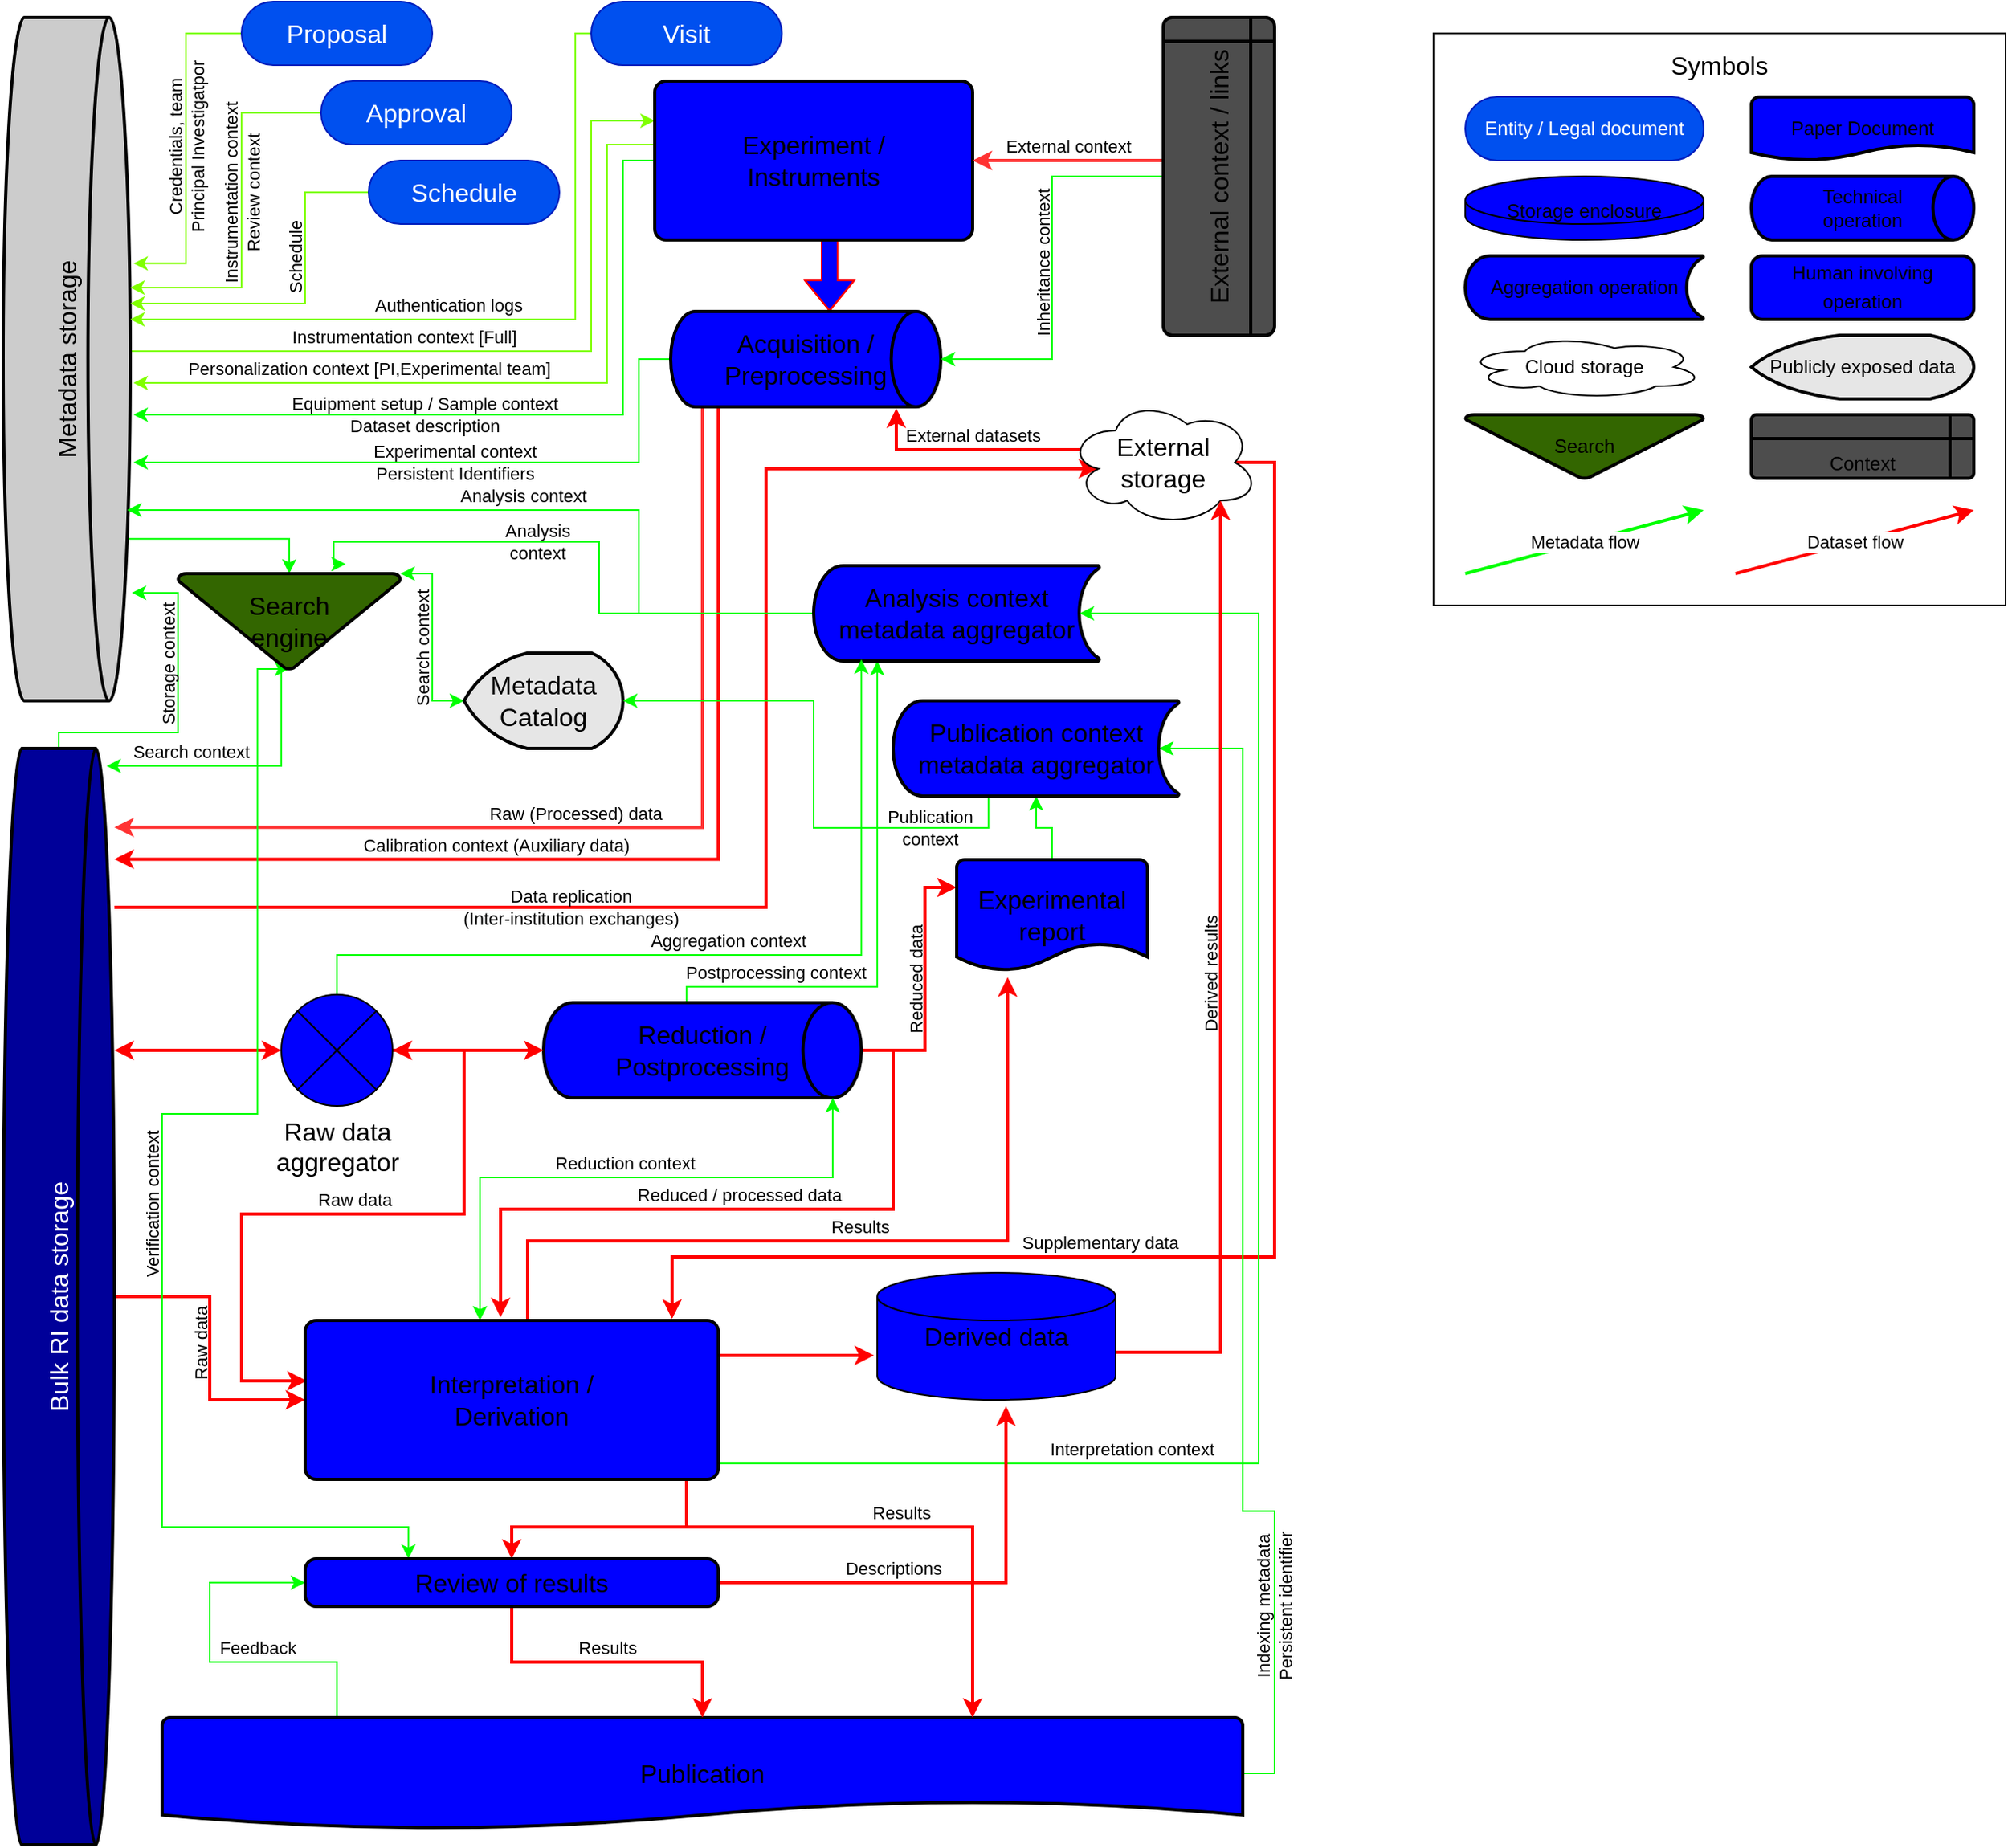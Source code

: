 <mxfile version="13.6.5" type="github"><diagram id="SceqnpcfogrizpZJqnZt" name="Page-1"><mxGraphModel dx="2062" dy="1099" grid="1" gridSize="10" guides="1" tooltips="1" connect="1" arrows="1" fold="1" page="1" pageScale="1" pageWidth="827" pageHeight="1169" math="0" shadow="0"><root><mxCell id="0"/><mxCell id="1" parent="0"/><mxCell id="mQ9qvh87SFsCW0kWjroc-6" value="&lt;div&gt;Credentials, team&lt;br&gt;&lt;/div&gt;&lt;div&gt;Principal Investigatpor&lt;br&gt;&lt;/div&gt;" style="edgeStyle=orthogonalEdgeStyle;rounded=0;orthogonalLoop=1;jettySize=auto;entryX=0.36;entryY=-0.025;entryDx=0;entryDy=0;entryPerimeter=0;strokeColor=#80FF00;html=1;horizontal=0;verticalAlign=middle;labelBackgroundColor=none;" parent="1" source="mQ9qvh87SFsCW0kWjroc-1" target="mQ9qvh87SFsCW0kWjroc-2" edge="1"><mxGeometry relative="1" as="geometry"><Array as="points"><mxPoint x="125" y="20"/><mxPoint x="125" y="165"/></Array></mxGeometry></mxCell><mxCell id="mQ9qvh87SFsCW0kWjroc-1" value="&lt;font style=&quot;font-size: 16px&quot;&gt;Proposal&lt;/font&gt;" style="rounded=1;whiteSpace=wrap;html=1;fillColor=#0050ef;strokeColor=#001DBC;fontColor=#ffffff;arcSize=50;" parent="1" vertex="1"><mxGeometry x="160" width="120" height="40" as="geometry"/></mxCell><mxCell id="mQ9qvh87SFsCW0kWjroc-19" value="Instrumentation context [Full]" style="edgeStyle=orthogonalEdgeStyle;rounded=0;orthogonalLoop=1;jettySize=auto;html=1;entryX=0;entryY=0.25;entryDx=0;entryDy=0;labelBackgroundColor=none;strokeColor=#80FF00;verticalAlign=bottom;" parent="1" source="mQ9qvh87SFsCW0kWjroc-2" target="mQ9qvh87SFsCW0kWjroc-16" edge="1"><mxGeometry x="-0.276" relative="1" as="geometry"><Array as="points"><mxPoint x="380" y="220"/><mxPoint x="380" y="75"/></Array><mxPoint as="offset"/></mxGeometry></mxCell><mxCell id="mQ9qvh87SFsCW0kWjroc-2" value="&lt;font style=&quot;font-size: 16px&quot; color=&quot;#000000&quot;&gt;&lt;font style=&quot;font-size: 16px&quot;&gt;Metadata storage&lt;/font&gt;&lt;br&gt;&lt;/font&gt;" style="strokeWidth=2;html=1;shape=mxgraph.flowchart.database;whiteSpace=wrap;labelBackgroundColor=none;labelBorderColor=none;direction=south;horizontal=0;fillColor=#CCCCCC;" parent="1" vertex="1"><mxGeometry x="10" y="10" width="80" height="430" as="geometry"/></mxCell><mxCell id="mQ9qvh87SFsCW0kWjroc-9" value="&lt;div&gt;Instrumentation context&lt;/div&gt;&lt;div&gt;Review context&lt;br&gt;&lt;/div&gt;" style="edgeStyle=orthogonalEdgeStyle;rounded=0;orthogonalLoop=1;jettySize=auto;html=1;labelBackgroundColor=none;strokeColor=#80FF00;horizontal=0;verticalAlign=middle;" parent="1" source="mQ9qvh87SFsCW0kWjroc-7" edge="1"><mxGeometry x="-0.127" relative="1" as="geometry"><mxPoint x="90" y="180" as="targetPoint"/><Array as="points"><mxPoint x="160" y="70"/><mxPoint x="160" y="180"/><mxPoint x="90" y="180"/></Array><mxPoint as="offset"/></mxGeometry></mxCell><mxCell id="mQ9qvh87SFsCW0kWjroc-7" value="&lt;font style=&quot;font-size: 16px&quot;&gt;Approval&lt;/font&gt;" style="rounded=1;whiteSpace=wrap;html=1;fillColor=#0050ef;strokeColor=#001DBC;fontColor=#ffffff;arcSize=50;" parent="1" vertex="1"><mxGeometry x="210" y="50" width="120" height="40" as="geometry"/></mxCell><mxCell id="mQ9qvh87SFsCW0kWjroc-12" value="&lt;div&gt;Schedule&lt;/div&gt;" style="edgeStyle=orthogonalEdgeStyle;rounded=0;orthogonalLoop=1;jettySize=auto;html=1;labelBackgroundColor=none;strokeColor=#80FF00;horizontal=0;verticalAlign=bottom;" parent="1" source="mQ9qvh87SFsCW0kWjroc-11" target="mQ9qvh87SFsCW0kWjroc-2" edge="1"><mxGeometry x="-0.237" relative="1" as="geometry"><Array as="points"><mxPoint x="200" y="120"/><mxPoint x="200" y="190"/></Array><mxPoint as="offset"/></mxGeometry></mxCell><mxCell id="mQ9qvh87SFsCW0kWjroc-11" value="&lt;font style=&quot;font-size: 16px&quot;&gt;Schedule&lt;/font&gt;" style="rounded=1;whiteSpace=wrap;html=1;fillColor=#0050ef;strokeColor=#001DBC;fontColor=#ffffff;arcSize=50;" parent="1" vertex="1"><mxGeometry x="240" y="100" width="120" height="40" as="geometry"/></mxCell><mxCell id="KLewqKyxSu6W4DG5ADq4-11" value="&lt;div&gt;Data replication&lt;/div&gt;&lt;div&gt;(Inter-institution exchanges)&lt;br&gt;&lt;/div&gt;" style="edgeStyle=orthogonalEdgeStyle;rounded=0;orthogonalLoop=1;jettySize=auto;html=1;startArrow=none;startFill=0;endArrow=classic;endFill=1;strokeColor=#FF0000;strokeWidth=2;labelBackgroundColor=none;" parent="1" source="mQ9qvh87SFsCW0kWjroc-13" edge="1"><mxGeometry x="-0.359" relative="1" as="geometry"><mxPoint x="699" y="294" as="targetPoint"/><Array as="points"><mxPoint x="490" y="570"/><mxPoint x="490" y="294"/></Array><mxPoint as="offset"/></mxGeometry></mxCell><mxCell id="KLewqKyxSu6W4DG5ADq4-12" value="Storage context" style="edgeStyle=orthogonalEdgeStyle;rounded=0;orthogonalLoop=1;jettySize=auto;html=1;entryX=0.842;entryY=-0.012;entryDx=0;entryDy=0;entryPerimeter=0;labelBackgroundColor=none;startArrow=none;startFill=0;endArrow=classic;endFill=1;strokeWidth=1;strokeColor=#00FF00;horizontal=0;verticalAlign=bottom;" parent="1" source="mQ9qvh87SFsCW0kWjroc-13" target="mQ9qvh87SFsCW0kWjroc-2" edge="1"><mxGeometry x="0.238" relative="1" as="geometry"><Array as="points"><mxPoint x="45" y="460"/><mxPoint x="120" y="460"/><mxPoint x="120" y="372"/></Array><mxPoint as="offset"/></mxGeometry></mxCell><mxCell id="KLewqKyxSu6W4DG5ADq4-22" style="edgeStyle=orthogonalEdgeStyle;rounded=0;orthogonalLoop=1;jettySize=auto;html=1;labelBackgroundColor=none;startArrow=classic;startFill=1;endArrow=classic;endFill=1;strokeWidth=2;strokeColor=#FF0000;" parent="1" source="mQ9qvh87SFsCW0kWjroc-13" target="KLewqKyxSu6W4DG5ADq4-21" edge="1"><mxGeometry relative="1" as="geometry"><Array as="points"><mxPoint x="100" y="660"/><mxPoint x="100" y="660"/></Array></mxGeometry></mxCell><mxCell id="KLewqKyxSu6W4DG5ADq4-33" value="Raw data" style="edgeStyle=orthogonalEdgeStyle;rounded=0;orthogonalLoop=1;jettySize=auto;html=1;entryX=0;entryY=0.5;entryDx=0;entryDy=0;labelBackgroundColor=none;startArrow=none;startFill=0;endArrow=classic;endFill=1;strokeWidth=2;strokeColor=#FF0000;horizontal=0;verticalAlign=bottom;" parent="1" source="mQ9qvh87SFsCW0kWjroc-13" target="KLewqKyxSu6W4DG5ADq4-32" edge="1"><mxGeometry relative="1" as="geometry"/></mxCell><mxCell id="mQ9qvh87SFsCW0kWjroc-13" value="&lt;font style=&quot;font-size: 16px&quot; color=&quot;#FFFFFF&quot;&gt;Bulk RI data storage&lt;/font&gt;" style="strokeWidth=2;html=1;shape=mxgraph.flowchart.database;whiteSpace=wrap;labelBackgroundColor=none;fillColor=#000099;horizontal=0;direction=south;" parent="1" vertex="1"><mxGeometry x="10" y="470" width="70" height="690" as="geometry"/></mxCell><mxCell id="mQ9qvh87SFsCW0kWjroc-15" value="&lt;div&gt;Authentication logs&lt;/div&gt;" style="edgeStyle=orthogonalEdgeStyle;rounded=0;orthogonalLoop=1;jettySize=auto;html=1;labelBackgroundColor=none;strokeColor=#80FF00;verticalAlign=bottom;" parent="1" source="mQ9qvh87SFsCW0kWjroc-14" edge="1"><mxGeometry x="0.151" relative="1" as="geometry"><Array as="points"><mxPoint x="370" y="20"/><mxPoint x="370" y="200"/><mxPoint x="90" y="200"/></Array><mxPoint as="offset"/><mxPoint x="90" y="200" as="targetPoint"/></mxGeometry></mxCell><mxCell id="mQ9qvh87SFsCW0kWjroc-14" value="&lt;font style=&quot;font-size: 16px&quot;&gt;Visit&lt;/font&gt;" style="rounded=1;whiteSpace=wrap;html=1;fillColor=#0050ef;strokeColor=#001DBC;fontColor=#ffffff;arcSize=50;" parent="1" vertex="1"><mxGeometry x="380" width="120" height="40" as="geometry"/></mxCell><mxCell id="mQ9qvh87SFsCW0kWjroc-22" value="Personalization context [PI,Experimental team]" style="edgeStyle=orthogonalEdgeStyle;rounded=0;orthogonalLoop=1;jettySize=auto;html=1;labelBackgroundColor=none;strokeColor=#80FF00;verticalAlign=bottom;" parent="1" source="mQ9qvh87SFsCW0kWjroc-16" edge="1"><mxGeometry x="0.383" relative="1" as="geometry"><Array as="points"><mxPoint x="390" y="90"/><mxPoint x="390" y="240"/><mxPoint x="92" y="240"/></Array><mxPoint as="offset"/><mxPoint x="92" y="240" as="targetPoint"/></mxGeometry></mxCell><mxCell id="mQ9qvh87SFsCW0kWjroc-26" value="" style="edgeStyle=orthogonalEdgeStyle;shape=flexArrow;rounded=0;orthogonalLoop=1;jettySize=auto;html=1;labelBackgroundColor=none;strokeColor=#FF0000;fillColor=#0000FF;" parent="1" source="mQ9qvh87SFsCW0kWjroc-16" target="mQ9qvh87SFsCW0kWjroc-21" edge="1"><mxGeometry relative="1" as="geometry"><Array as="points"><mxPoint x="530" y="160"/><mxPoint x="530" y="160"/></Array></mxGeometry></mxCell><mxCell id="mQ9qvh87SFsCW0kWjroc-27" value="&lt;div&gt;Equipment setup / Sample context&lt;/div&gt;&lt;div&gt;Dataset description&lt;br&gt;&lt;/div&gt;" style="edgeStyle=orthogonalEdgeStyle;rounded=0;orthogonalLoop=1;jettySize=auto;html=1;labelBackgroundColor=none;strokeColor=#00FF00;fillColor=#0000FF;verticalAlign=middle;" parent="1" source="mQ9qvh87SFsCW0kWjroc-16" edge="1"><mxGeometry x="0.253" relative="1" as="geometry"><Array as="points"><mxPoint x="400" y="100"/><mxPoint x="400" y="260"/><mxPoint x="92" y="260"/></Array><mxPoint as="offset"/><mxPoint x="92" y="260" as="targetPoint"/></mxGeometry></mxCell><mxCell id="mQ9qvh87SFsCW0kWjroc-16" value="&lt;div&gt;&lt;font style=&quot;font-size: 16px&quot;&gt;Experiment / &lt;br&gt;&lt;/font&gt;&lt;/div&gt;&lt;div&gt;&lt;font style=&quot;font-size: 16px&quot;&gt;Instruments&lt;br&gt;&lt;/font&gt;&lt;/div&gt;" style="rounded=1;whiteSpace=wrap;html=1;absoluteArcSize=1;arcSize=14;strokeWidth=2;labelBackgroundColor=none;fillColor=#0000FF;" parent="1" vertex="1"><mxGeometry x="420" y="50" width="200" height="100" as="geometry"/></mxCell><mxCell id="mQ9qvh87SFsCW0kWjroc-29" value="&lt;div&gt;Experimental context&lt;/div&gt;&lt;div&gt;Persistent Identifiers&lt;br&gt;&lt;/div&gt;" style="edgeStyle=orthogonalEdgeStyle;rounded=0;orthogonalLoop=1;jettySize=auto;html=1;labelBackgroundColor=none;strokeColor=#00FF00;fillColor=#0000FF;verticalAlign=middle;" parent="1" source="mQ9qvh87SFsCW0kWjroc-21" edge="1"><mxGeometry relative="1" as="geometry"><Array as="points"><mxPoint x="410" y="225"/><mxPoint x="410" y="290"/><mxPoint x="92" y="290"/></Array><mxPoint x="92" y="290" as="targetPoint"/></mxGeometry></mxCell><mxCell id="mQ9qvh87SFsCW0kWjroc-30" value="Raw (Processed) data" style="edgeStyle=orthogonalEdgeStyle;rounded=0;orthogonalLoop=1;jettySize=auto;html=1;entryX=0.072;entryY=0;entryDx=0;entryDy=0;entryPerimeter=0;labelBackgroundColor=none;strokeColor=#FF3333;fillColor=#0000FF;horizontal=1;verticalAlign=bottom;strokeWidth=2;" parent="1" source="mQ9qvh87SFsCW0kWjroc-21" target="mQ9qvh87SFsCW0kWjroc-13" edge="1"><mxGeometry x="-0.166" y="-80" relative="1" as="geometry"><Array as="points"><mxPoint x="450" y="520"/></Array><mxPoint x="-80" y="80" as="offset"/></mxGeometry></mxCell><mxCell id="KLewqKyxSu6W4DG5ADq4-10" value="Calibration context (Auxiliary data)" style="edgeStyle=orthogonalEdgeStyle;rounded=0;orthogonalLoop=1;jettySize=auto;html=1;entryX=0.101;entryY=0;entryDx=0;entryDy=0;entryPerimeter=0;startArrow=none;startFill=0;endArrow=classic;endFill=1;strokeWidth=2;strokeColor=#FF0000;verticalAlign=bottom;labelBackgroundColor=none;" parent="1" source="mQ9qvh87SFsCW0kWjroc-21" target="mQ9qvh87SFsCW0kWjroc-13" edge="1"><mxGeometry x="-0.143" y="-140" relative="1" as="geometry"><Array as="points"><mxPoint x="460" y="540"/></Array><mxPoint x="-140" y="140" as="offset"/></mxGeometry></mxCell><mxCell id="mQ9qvh87SFsCW0kWjroc-21" value="&lt;div style=&quot;font-size: 16px&quot;&gt;&lt;font style=&quot;font-size: 16px&quot;&gt;Acquisition /&lt;/font&gt;&lt;/div&gt;&lt;div style=&quot;font-size: 16px&quot;&gt;&lt;font style=&quot;font-size: 16px&quot;&gt;Preprocessing&lt;br&gt;&lt;/font&gt;&lt;/div&gt;" style="strokeWidth=2;html=1;shape=mxgraph.flowchart.direct_data;whiteSpace=wrap;labelBackgroundColor=none;fillColor=#0000FF;" parent="1" vertex="1"><mxGeometry x="430" y="195" width="170" height="60" as="geometry"/></mxCell><mxCell id="mQ9qvh87SFsCW0kWjroc-33" value="&lt;div&gt;External context&lt;/div&gt;" style="edgeStyle=orthogonalEdgeStyle;rounded=0;orthogonalLoop=1;jettySize=auto;html=1;entryX=1;entryY=0.5;entryDx=0;entryDy=0;labelBackgroundColor=none;strokeColor=#FF3333;strokeWidth=2;fillColor=#0000FF;verticalAlign=bottom;" parent="1" source="mQ9qvh87SFsCW0kWjroc-31" target="mQ9qvh87SFsCW0kWjroc-16" edge="1"><mxGeometry relative="1" as="geometry"><Array as="points"><mxPoint x="710" y="100"/><mxPoint x="710" y="100"/></Array></mxGeometry></mxCell><mxCell id="mQ9qvh87SFsCW0kWjroc-34" value="Inheritance context" style="edgeStyle=orthogonalEdgeStyle;rounded=0;orthogonalLoop=1;jettySize=auto;html=1;entryX=1;entryY=0.5;entryDx=0;entryDy=0;entryPerimeter=0;labelBackgroundColor=none;strokeWidth=1;fillColor=#0000FF;strokeColor=#00FF00;horizontal=0;verticalAlign=bottom;" parent="1" source="mQ9qvh87SFsCW0kWjroc-31" target="mQ9qvh87SFsCW0kWjroc-21" edge="1"><mxGeometry relative="1" as="geometry"/></mxCell><mxCell id="mQ9qvh87SFsCW0kWjroc-31" value="&lt;font style=&quot;font-size: 16px&quot;&gt;External context / links&lt;/font&gt;" style="shape=internalStorage;whiteSpace=wrap;html=1;dx=15;dy=15;rounded=1;arcSize=8;strokeWidth=2;labelBackgroundColor=none;fillColor=#4D4D4D;direction=south;horizontal=0;" parent="1" vertex="1"><mxGeometry x="740" y="10" width="70" height="200" as="geometry"/></mxCell><mxCell id="KLewqKyxSu6W4DG5ADq4-3" value="External datasets" style="edgeStyle=orthogonalEdgeStyle;rounded=0;orthogonalLoop=1;jettySize=auto;html=1;entryX=0.835;entryY=1.017;entryDx=0;entryDy=0;entryPerimeter=0;exitX=0.07;exitY=0.4;exitDx=0;exitDy=0;exitPerimeter=0;strokeColor=#FF0000;strokeWidth=2;horizontal=1;verticalAlign=bottom;labelBackgroundColor=none;" parent="1" source="KLewqKyxSu6W4DG5ADq4-1" target="mQ9qvh87SFsCW0kWjroc-21" edge="1"><mxGeometry x="-0.039" relative="1" as="geometry"><mxPoint as="offset"/></mxGeometry></mxCell><mxCell id="KLewqKyxSu6W4DG5ADq4-36" value="Supplementary data" style="edgeStyle=orthogonalEdgeStyle;rounded=0;orthogonalLoop=1;jettySize=auto;html=1;entryX=0.888;entryY=-0.01;entryDx=0;entryDy=0;entryPerimeter=0;labelBackgroundColor=none;startArrow=none;startFill=0;endArrow=classic;endFill=1;strokeColor=#FF0000;strokeWidth=2;verticalAlign=bottom;exitX=0.875;exitY=0.5;exitDx=0;exitDy=0;exitPerimeter=0;" parent="1" source="KLewqKyxSu6W4DG5ADq4-1" target="KLewqKyxSu6W4DG5ADq4-32" edge="1"><mxGeometry x="0.347" relative="1" as="geometry"><Array as="points"><mxPoint x="810" y="290"/><mxPoint x="810" y="790"/><mxPoint x="431" y="790"/></Array><mxPoint as="offset"/></mxGeometry></mxCell><mxCell id="KLewqKyxSu6W4DG5ADq4-1" value="&lt;div style=&quot;font-size: 16px&quot;&gt;&lt;font style=&quot;font-size: 16px&quot;&gt;External&lt;/font&gt;&lt;/div&gt;&lt;div style=&quot;font-size: 16px&quot;&gt;&lt;font style=&quot;font-size: 16px&quot;&gt;storage&lt;br&gt;&lt;/font&gt;&lt;/div&gt;" style="ellipse;shape=cloud;whiteSpace=wrap;html=1;" parent="1" vertex="1"><mxGeometry x="680" y="250" width="120" height="80" as="geometry"/></mxCell><mxCell id="KLewqKyxSu6W4DG5ADq4-8" style="edgeStyle=orthogonalEdgeStyle;rounded=0;orthogonalLoop=1;jettySize=auto;html=1;strokeColor=#00FF00;strokeWidth=1;exitX=0.5;exitY=0;exitDx=0;exitDy=0;exitPerimeter=0;entryX=0.763;entryY=0.013;entryDx=0;entryDy=0;entryPerimeter=0;endArrow=none;endFill=0;startArrow=classic;startFill=1;" parent="1" source="KLewqKyxSu6W4DG5ADq4-5" target="mQ9qvh87SFsCW0kWjroc-2" edge="1"><mxGeometry relative="1" as="geometry"><mxPoint x="110" y="330" as="targetPoint"/></mxGeometry></mxCell><mxCell id="KLewqKyxSu6W4DG5ADq4-9" value="Search context" style="edgeStyle=orthogonalEdgeStyle;rounded=0;orthogonalLoop=1;jettySize=auto;html=1;entryX=0;entryY=0.5;entryDx=0;entryDy=0;entryPerimeter=0;startArrow=classic;startFill=1;endArrow=classic;endFill=1;strokeColor=#00FF00;strokeWidth=1;exitX=1;exitY=0;exitDx=0;exitDy=0;exitPerimeter=0;horizontal=0;verticalAlign=bottom;labelBackgroundColor=none;" parent="1" source="KLewqKyxSu6W4DG5ADq4-5" target="KLewqKyxSu6W4DG5ADq4-6" edge="1"><mxGeometry x="0.167" relative="1" as="geometry"><Array as="points"><mxPoint x="280" y="360"/><mxPoint x="280" y="440"/></Array><mxPoint as="offset"/></mxGeometry></mxCell><mxCell id="KLewqKyxSu6W4DG5ADq4-13" value="Search context" style="edgeStyle=orthogonalEdgeStyle;rounded=0;orthogonalLoop=1;jettySize=auto;html=1;entryX=0.016;entryY=0.071;entryDx=0;entryDy=0;entryPerimeter=0;labelBackgroundColor=none;startArrow=none;startFill=0;endArrow=classic;endFill=1;strokeWidth=1;exitX=0.5;exitY=1;exitDx=0;exitDy=0;exitPerimeter=0;verticalAlign=bottom;strokeColor=#00FF00;" parent="1" source="KLewqKyxSu6W4DG5ADq4-5" target="mQ9qvh87SFsCW0kWjroc-13" edge="1"><mxGeometry x="0.402" relative="1" as="geometry"><Array as="points"><mxPoint x="185" y="481"/></Array><mxPoint as="offset"/></mxGeometry></mxCell><mxCell id="KLewqKyxSu6W4DG5ADq4-53" value="Verification context" style="edgeStyle=orthogonalEdgeStyle;rounded=0;orthogonalLoop=1;jettySize=auto;html=1;entryX=0.25;entryY=0;entryDx=0;entryDy=0;labelBackgroundColor=none;startArrow=classic;startFill=1;endArrow=classic;endFill=1;strokeWidth=1;exitX=0.5;exitY=1;exitDx=0;exitDy=0;exitPerimeter=0;strokeColor=#00FF00;horizontal=0;verticalAlign=bottom;" parent="1" source="KLewqKyxSu6W4DG5ADq4-5" target="KLewqKyxSu6W4DG5ADq4-42" edge="1"><mxGeometry x="0.057" relative="1" as="geometry"><Array as="points"><mxPoint x="170" y="420"/><mxPoint x="170" y="700"/><mxPoint x="110" y="700"/><mxPoint x="110" y="960"/><mxPoint x="265" y="960"/></Array><mxPoint as="offset"/></mxGeometry></mxCell><mxCell id="KLewqKyxSu6W4DG5ADq4-5" value="&lt;div style=&quot;font-size: 16px&quot;&gt;&lt;font style=&quot;font-size: 16px&quot;&gt;Search&lt;/font&gt;&lt;/div&gt;&lt;div style=&quot;font-size: 16px&quot;&gt;&lt;font style=&quot;font-size: 16px&quot;&gt;engine&lt;br&gt;&lt;/font&gt;&lt;/div&gt;" style="strokeWidth=2;html=1;shape=mxgraph.flowchart.merge_or_storage;whiteSpace=wrap;fillColor=#336600;" parent="1" vertex="1"><mxGeometry x="120" y="360" width="140" height="60" as="geometry"/></mxCell><mxCell id="KLewqKyxSu6W4DG5ADq4-6" value="&lt;div style=&quot;font-size: 16px&quot;&gt;&lt;font style=&quot;font-size: 16px&quot; color=&quot;#000000&quot;&gt;Metadata&lt;/font&gt;&lt;/div&gt;&lt;div style=&quot;font-size: 16px&quot;&gt;&lt;font style=&quot;font-size: 16px&quot; color=&quot;#000000&quot;&gt;Catalog&lt;br&gt;&lt;/font&gt;&lt;/div&gt;" style="strokeWidth=2;html=1;shape=mxgraph.flowchart.display;whiteSpace=wrap;fillColor=#E6E6E6;" parent="1" vertex="1"><mxGeometry x="300" y="410" width="100" height="60" as="geometry"/></mxCell><mxCell id="KLewqKyxSu6W4DG5ADq4-20" value="Postprocessing context" style="edgeStyle=orthogonalEdgeStyle;rounded=0;orthogonalLoop=1;jettySize=auto;html=1;labelBackgroundColor=none;startArrow=none;startFill=0;endArrow=classic;endFill=1;strokeWidth=1;strokeColor=#00FF00;verticalAlign=bottom;" parent="1" source="KLewqKyxSu6W4DG5ADq4-14" target="KLewqKyxSu6W4DG5ADq4-15" edge="1"><mxGeometry x="-0.606" relative="1" as="geometry"><Array as="points"><mxPoint x="440" y="620"/><mxPoint x="560" y="620"/></Array><mxPoint as="offset"/></mxGeometry></mxCell><mxCell id="KLewqKyxSu6W4DG5ADq4-28" value="Reduced data" style="edgeStyle=orthogonalEdgeStyle;rounded=0;orthogonalLoop=1;jettySize=auto;html=1;entryX=0;entryY=0.25;entryDx=0;entryDy=0;entryPerimeter=0;labelBackgroundColor=none;startArrow=none;startFill=0;endArrow=classic;endFill=1;strokeWidth=2;strokeColor=#FF0000;horizontal=0;verticalAlign=bottom;" parent="1" source="KLewqKyxSu6W4DG5ADq4-14" target="KLewqKyxSu6W4DG5ADq4-25" edge="1"><mxGeometry relative="1" as="geometry"><Array as="points"><mxPoint x="590" y="660"/><mxPoint x="590" y="558"/></Array></mxGeometry></mxCell><mxCell id="KLewqKyxSu6W4DG5ADq4-35" value="Reduced / processed data" style="edgeStyle=orthogonalEdgeStyle;rounded=0;orthogonalLoop=1;jettySize=auto;html=1;entryX=0.473;entryY=-0.02;entryDx=0;entryDy=0;entryPerimeter=0;labelBackgroundColor=none;startArrow=none;startFill=0;endArrow=classic;endFill=1;strokeColor=#FF0000;strokeWidth=2;exitX=1;exitY=0.5;exitDx=0;exitDy=0;exitPerimeter=0;verticalAlign=bottom;" parent="1" source="KLewqKyxSu6W4DG5ADq4-14" target="KLewqKyxSu6W4DG5ADq4-32" edge="1"><mxGeometry relative="1" as="geometry"/></mxCell><mxCell id="KLewqKyxSu6W4DG5ADq4-14" value="&lt;div style=&quot;font-size: 16px&quot;&gt;&lt;font style=&quot;font-size: 16px&quot;&gt;Reduction /&lt;/font&gt;&lt;/div&gt;&lt;div style=&quot;font-size: 16px&quot;&gt;&lt;font style=&quot;font-size: 16px&quot;&gt;Postprocessing&lt;br&gt;&lt;/font&gt;&lt;/div&gt;" style="strokeWidth=2;html=1;shape=mxgraph.flowchart.direct_data;whiteSpace=wrap;labelBackgroundColor=none;fillColor=#0000FF;" parent="1" vertex="1"><mxGeometry x="350" y="630" width="200" height="60" as="geometry"/></mxCell><mxCell id="KLewqKyxSu6W4DG5ADq4-16" value="Analysis context" style="edgeStyle=orthogonalEdgeStyle;rounded=0;orthogonalLoop=1;jettySize=auto;html=1;labelBackgroundColor=none;startArrow=none;startFill=0;endArrow=classic;endFill=1;strokeColor=#00FF00;strokeWidth=1;verticalAlign=bottom;" parent="1" source="KLewqKyxSu6W4DG5ADq4-15" edge="1"><mxGeometry relative="1" as="geometry"><mxPoint x="88" y="320" as="targetPoint"/><Array as="points"><mxPoint x="410" y="385"/><mxPoint x="410" y="320"/><mxPoint x="88" y="320"/></Array></mxGeometry></mxCell><mxCell id="KLewqKyxSu6W4DG5ADq4-17" value="&lt;div&gt;Analysis&lt;/div&gt;&lt;div&gt;context&lt;/div&gt;" style="edgeStyle=orthogonalEdgeStyle;rounded=0;orthogonalLoop=1;jettySize=auto;html=1;entryX=0.754;entryY=-0.1;entryDx=0;entryDy=0;entryPerimeter=0;labelBackgroundColor=none;startArrow=none;startFill=0;endArrow=classic;endFill=1;strokeColor=#00FF00;strokeWidth=1;" parent="1" source="KLewqKyxSu6W4DG5ADq4-15" target="KLewqKyxSu6W4DG5ADq4-5" edge="1"><mxGeometry x="0.188" relative="1" as="geometry"><Array as="points"><mxPoint x="385" y="385"/><mxPoint x="385" y="340"/><mxPoint x="218" y="340"/></Array><mxPoint as="offset"/></mxGeometry></mxCell><mxCell id="KLewqKyxSu6W4DG5ADq4-15" value="&lt;div&gt;&lt;font style=&quot;font-size: 16px&quot;&gt;Analysis context&lt;/font&gt;&lt;/div&gt;&lt;div&gt;&lt;font style=&quot;font-size: 16px&quot;&gt;metadata aggregator&lt;br&gt;&lt;/font&gt;&lt;/div&gt;" style="strokeWidth=2;html=1;shape=mxgraph.flowchart.stored_data;whiteSpace=wrap;fillColor=#0000FF;" parent="1" vertex="1"><mxGeometry x="520" y="355" width="180" height="60" as="geometry"/></mxCell><mxCell id="KLewqKyxSu6W4DG5ADq4-23" style="edgeStyle=orthogonalEdgeStyle;rounded=0;orthogonalLoop=1;jettySize=auto;html=1;entryX=0;entryY=0.5;entryDx=0;entryDy=0;entryPerimeter=0;labelBackgroundColor=none;startArrow=classic;startFill=1;endArrow=classic;endFill=1;strokeColor=#FF0000;strokeWidth=2;" parent="1" source="KLewqKyxSu6W4DG5ADq4-21" target="KLewqKyxSu6W4DG5ADq4-14" edge="1"><mxGeometry relative="1" as="geometry"/></mxCell><mxCell id="KLewqKyxSu6W4DG5ADq4-24" value="Aggregation context" style="edgeStyle=orthogonalEdgeStyle;rounded=0;orthogonalLoop=1;jettySize=auto;html=1;labelBackgroundColor=none;startArrow=none;startFill=0;endArrow=classic;endFill=1;strokeWidth=1;strokeColor=#00FF00;verticalAlign=bottom;" parent="1" source="KLewqKyxSu6W4DG5ADq4-21" edge="1"><mxGeometry relative="1" as="geometry"><mxPoint x="550" y="414" as="targetPoint"/><Array as="points"><mxPoint x="220" y="600"/><mxPoint x="550" y="600"/><mxPoint x="550" y="414"/></Array></mxGeometry></mxCell><mxCell id="KLewqKyxSu6W4DG5ADq4-34" value="Raw data" style="edgeStyle=orthogonalEdgeStyle;rounded=0;orthogonalLoop=1;jettySize=auto;html=1;entryX=0.004;entryY=0.38;entryDx=0;entryDy=0;labelBackgroundColor=none;startArrow=none;startFill=0;endArrow=classic;endFill=1;strokeColor=#FF0000;strokeWidth=2;exitX=1;exitY=0.5;exitDx=0;exitDy=0;exitPerimeter=0;horizontal=1;verticalAlign=bottom;entryPerimeter=0;" parent="1" source="KLewqKyxSu6W4DG5ADq4-21" target="KLewqKyxSu6W4DG5ADq4-32" edge="1"><mxGeometry relative="1" as="geometry"><Array as="points"><mxPoint x="300" y="660"/><mxPoint x="300" y="763"/><mxPoint x="160" y="763"/><mxPoint x="160" y="868"/></Array></mxGeometry></mxCell><mxCell id="KLewqKyxSu6W4DG5ADq4-21" value="&lt;div&gt;&lt;font style=&quot;font-size: 16px&quot;&gt;Raw data&lt;/font&gt;&lt;/div&gt;&lt;div&gt;&lt;font style=&quot;font-size: 16px&quot;&gt;aggregator&lt;/font&gt;&lt;/div&gt;" style="verticalLabelPosition=bottom;verticalAlign=top;html=1;shape=mxgraph.flowchart.or;fillColor=#0000FF;" parent="1" vertex="1"><mxGeometry x="185" y="625" width="70" height="70" as="geometry"/></mxCell><mxCell id="KLewqKyxSu6W4DG5ADq4-31" style="edgeStyle=orthogonalEdgeStyle;rounded=0;orthogonalLoop=1;jettySize=auto;html=1;entryX=0.5;entryY=1;entryDx=0;entryDy=0;entryPerimeter=0;labelBackgroundColor=none;startArrow=none;startFill=0;endArrow=classic;endFill=1;strokeColor=#00FF00;strokeWidth=1;" parent="1" source="KLewqKyxSu6W4DG5ADq4-25" target="KLewqKyxSu6W4DG5ADq4-29" edge="1"><mxGeometry relative="1" as="geometry"/></mxCell><mxCell id="KLewqKyxSu6W4DG5ADq4-25" value="&lt;div style=&quot;font-size: 16px&quot;&gt;&lt;font style=&quot;font-size: 16px&quot;&gt;Experimental&lt;/font&gt;&lt;/div&gt;&lt;div style=&quot;font-size: 16px&quot;&gt;&lt;font style=&quot;font-size: 16px&quot;&gt;report&lt;br&gt;&lt;/font&gt;&lt;/div&gt;" style="strokeWidth=2;html=1;shape=mxgraph.flowchart.document2;whiteSpace=wrap;size=0.25;fillColor=#0000FF;" parent="1" vertex="1"><mxGeometry x="610" y="540" width="120" height="70" as="geometry"/></mxCell><mxCell id="KLewqKyxSu6W4DG5ADq4-41" value="&lt;div&gt;Indexing metadata&lt;/div&gt;&lt;div&gt;Persistent identifier&lt;br&gt;&lt;/div&gt;" style="edgeStyle=orthogonalEdgeStyle;rounded=0;orthogonalLoop=1;jettySize=auto;html=1;entryX=0.93;entryY=0.5;entryDx=0;entryDy=0;entryPerimeter=0;labelBackgroundColor=none;startArrow=none;startFill=0;endArrow=classic;endFill=1;strokeWidth=1;strokeColor=#00FF00;horizontal=0;" parent="1" source="KLewqKyxSu6W4DG5ADq4-26" target="KLewqKyxSu6W4DG5ADq4-29" edge="1"><mxGeometry x="-0.661" relative="1" as="geometry"><Array as="points"><mxPoint x="810" y="1115"/><mxPoint x="810" y="950"/><mxPoint x="790" y="950"/><mxPoint x="790" y="470"/></Array><mxPoint as="offset"/></mxGeometry></mxCell><mxCell id="KLewqKyxSu6W4DG5ADq4-51" value="Feedback" style="edgeStyle=orthogonalEdgeStyle;rounded=0;orthogonalLoop=1;jettySize=auto;html=1;entryX=0;entryY=0.5;entryDx=0;entryDy=0;labelBackgroundColor=none;startArrow=none;startFill=0;endArrow=classic;endFill=1;strokeWidth=1;strokeColor=#00FF00;verticalAlign=bottom;" parent="1" source="KLewqKyxSu6W4DG5ADq4-26" target="KLewqKyxSu6W4DG5ADq4-42" edge="1"><mxGeometry x="-0.244" relative="1" as="geometry"><Array as="points"><mxPoint x="220" y="1045"/><mxPoint x="140" y="1045"/><mxPoint x="140" y="995"/></Array><mxPoint as="offset"/></mxGeometry></mxCell><mxCell id="KLewqKyxSu6W4DG5ADq4-26" value="&lt;font style=&quot;font-size: 16px&quot;&gt;Publication&lt;/font&gt;" style="strokeWidth=2;html=1;shape=mxgraph.flowchart.document2;whiteSpace=wrap;size=0.25;fillColor=#0000FF;" parent="1" vertex="1"><mxGeometry x="110" y="1080" width="680" height="70" as="geometry"/></mxCell><mxCell id="KLewqKyxSu6W4DG5ADq4-30" value="&lt;div&gt;Publication&lt;/div&gt;&lt;div&gt;context&lt;br&gt;&lt;/div&gt;" style="edgeStyle=orthogonalEdgeStyle;rounded=0;orthogonalLoop=1;jettySize=auto;html=1;entryX=1;entryY=0.5;entryDx=0;entryDy=0;entryPerimeter=0;labelBackgroundColor=none;startArrow=none;startFill=0;endArrow=classic;endFill=1;strokeWidth=1;strokeColor=#00FF00;" parent="1" target="KLewqKyxSu6W4DG5ADq4-6" edge="1"><mxGeometry x="-0.661" relative="1" as="geometry"><mxPoint x="630" y="501" as="sourcePoint"/><Array as="points"><mxPoint x="630" y="520"/><mxPoint x="520" y="520"/><mxPoint x="520" y="440"/></Array><mxPoint as="offset"/></mxGeometry></mxCell><mxCell id="KLewqKyxSu6W4DG5ADq4-29" value="&lt;font style=&quot;font-size: 16px&quot;&gt;Publication context&lt;/font&gt;&lt;div&gt;&lt;font style=&quot;font-size: 16px&quot;&gt;metadata aggregator&lt;br&gt;&lt;/font&gt;&lt;/div&gt;" style="strokeWidth=2;html=1;shape=mxgraph.flowchart.stored_data;whiteSpace=wrap;fillColor=#0000FF;" parent="1" vertex="1"><mxGeometry x="570" y="440" width="180" height="60" as="geometry"/></mxCell><mxCell id="KLewqKyxSu6W4DG5ADq4-37" value="&lt;div&gt;Interpretation context&lt;br&gt;&lt;/div&gt;" style="edgeStyle=orthogonalEdgeStyle;rounded=0;orthogonalLoop=1;jettySize=auto;html=1;entryX=0.93;entryY=0.5;entryDx=0;entryDy=0;entryPerimeter=0;labelBackgroundColor=none;startArrow=none;startFill=0;endArrow=classic;endFill=1;strokeWidth=1;strokeColor=#00FF00;verticalAlign=bottom;" parent="1" source="KLewqKyxSu6W4DG5ADq4-32" target="KLewqKyxSu6W4DG5ADq4-15" edge="1"><mxGeometry x="-0.473" relative="1" as="geometry"><Array as="points"><mxPoint x="800" y="920"/><mxPoint x="800" y="385"/></Array><mxPoint as="offset"/></mxGeometry></mxCell><mxCell id="KLewqKyxSu6W4DG5ADq4-39" value="Results" style="edgeStyle=orthogonalEdgeStyle;rounded=0;orthogonalLoop=1;jettySize=auto;html=1;entryX=0.267;entryY=1.057;entryDx=0;entryDy=0;entryPerimeter=0;labelBackgroundColor=none;startArrow=none;startFill=0;endArrow=classic;endFill=1;strokeWidth=2;strokeColor=#FF0000;verticalAlign=bottom;" parent="1" source="KLewqKyxSu6W4DG5ADq4-32" target="KLewqKyxSu6W4DG5ADq4-25" edge="1"><mxGeometry relative="1" as="geometry"><Array as="points"><mxPoint x="340" y="780"/><mxPoint x="642" y="780"/></Array></mxGeometry></mxCell><mxCell id="KLewqKyxSu6W4DG5ADq4-43" value="Reduction context" style="edgeStyle=orthogonalEdgeStyle;rounded=0;orthogonalLoop=1;jettySize=auto;html=1;labelBackgroundColor=none;startArrow=classic;startFill=1;endArrow=classic;endFill=1;strokeColor=#00FF00;strokeWidth=1;entryX=0.91;entryY=1;entryDx=0;entryDy=0;entryPerimeter=0;verticalAlign=bottom;" parent="1" source="KLewqKyxSu6W4DG5ADq4-32" target="KLewqKyxSu6W4DG5ADq4-14" edge="1"><mxGeometry relative="1" as="geometry"><mxPoint x="510" y="720" as="targetPoint"/><Array as="points"><mxPoint x="310" y="740"/><mxPoint x="532" y="740"/></Array></mxGeometry></mxCell><mxCell id="KLewqKyxSu6W4DG5ADq4-45" style="edgeStyle=orthogonalEdgeStyle;rounded=0;orthogonalLoop=1;jettySize=auto;html=1;labelBackgroundColor=none;startArrow=none;startFill=0;endArrow=classic;endFill=1;strokeWidth=2;strokeColor=#FF0000;" parent="1" source="KLewqKyxSu6W4DG5ADq4-32" edge="1"><mxGeometry relative="1" as="geometry"><mxPoint x="558" y="852" as="targetPoint"/><Array as="points"><mxPoint x="490" y="852"/><mxPoint x="490" y="852"/></Array></mxGeometry></mxCell><mxCell id="KLewqKyxSu6W4DG5ADq4-47" value="Results" style="edgeStyle=orthogonalEdgeStyle;rounded=0;orthogonalLoop=1;jettySize=auto;html=1;entryX=0.75;entryY=0;entryDx=0;entryDy=0;entryPerimeter=0;labelBackgroundColor=none;startArrow=none;startFill=0;endArrow=classic;endFill=1;strokeColor=#FF0000;strokeWidth=2;verticalAlign=bottom;" parent="1" source="KLewqKyxSu6W4DG5ADq4-32" target="KLewqKyxSu6W4DG5ADq4-26" edge="1"><mxGeometry relative="1" as="geometry"><Array as="points"><mxPoint x="440" y="960"/><mxPoint x="620" y="960"/></Array></mxGeometry></mxCell><mxCell id="KLewqKyxSu6W4DG5ADq4-48" style="edgeStyle=orthogonalEdgeStyle;rounded=0;orthogonalLoop=1;jettySize=auto;html=1;entryX=0.5;entryY=0;entryDx=0;entryDy=0;labelBackgroundColor=none;startArrow=none;startFill=0;endArrow=classic;endFill=1;strokeColor=#FF0000;strokeWidth=2;exitX=0.923;exitY=1.01;exitDx=0;exitDy=0;exitPerimeter=0;" parent="1" source="KLewqKyxSu6W4DG5ADq4-32" target="KLewqKyxSu6W4DG5ADq4-42" edge="1"><mxGeometry relative="1" as="geometry"><Array as="points"><mxPoint x="440" y="960"/><mxPoint x="330" y="960"/></Array></mxGeometry></mxCell><mxCell id="KLewqKyxSu6W4DG5ADq4-32" value="&lt;div style=&quot;font-size: 16px&quot;&gt;&lt;font style=&quot;font-size: 16px&quot;&gt;Interpretation /&lt;/font&gt;&lt;/div&gt;&lt;div style=&quot;font-size: 16px&quot;&gt;&lt;font style=&quot;font-size: 16px&quot;&gt;Derivation&lt;br&gt;&lt;/font&gt;&lt;/div&gt;" style="rounded=1;whiteSpace=wrap;html=1;absoluteArcSize=1;arcSize=14;strokeWidth=2;labelBackgroundColor=none;fillColor=#0000FF;" parent="1" vertex="1"><mxGeometry x="200" y="830" width="260" height="100" as="geometry"/></mxCell><mxCell id="KLewqKyxSu6W4DG5ADq4-49" value="Descriptions" style="edgeStyle=orthogonalEdgeStyle;rounded=0;orthogonalLoop=1;jettySize=auto;html=1;entryX=0.54;entryY=1.05;entryDx=0;entryDy=0;entryPerimeter=0;labelBackgroundColor=none;startArrow=none;startFill=0;endArrow=classic;endFill=1;strokeColor=#FF0000;strokeWidth=2;verticalAlign=bottom;" parent="1" source="KLewqKyxSu6W4DG5ADq4-42" target="KLewqKyxSu6W4DG5ADq4-44" edge="1"><mxGeometry x="-0.247" relative="1" as="geometry"><mxPoint as="offset"/></mxGeometry></mxCell><mxCell id="KLewqKyxSu6W4DG5ADq4-52" value="Results" style="edgeStyle=orthogonalEdgeStyle;rounded=0;orthogonalLoop=1;jettySize=auto;html=1;entryX=0.5;entryY=0;entryDx=0;entryDy=0;entryPerimeter=0;labelBackgroundColor=none;startArrow=none;startFill=0;endArrow=classic;endFill=1;strokeWidth=2;strokeColor=#FF0000;verticalAlign=bottom;" parent="1" source="KLewqKyxSu6W4DG5ADq4-42" target="KLewqKyxSu6W4DG5ADq4-26" edge="1"><mxGeometry relative="1" as="geometry"/></mxCell><mxCell id="KLewqKyxSu6W4DG5ADq4-42" value="&lt;font style=&quot;font-size: 16px&quot;&gt;Review of results&lt;br&gt;&lt;/font&gt;" style="rounded=1;whiteSpace=wrap;html=1;absoluteArcSize=1;arcSize=14;strokeWidth=2;labelBackgroundColor=none;fillColor=#0000FF;" parent="1" vertex="1"><mxGeometry x="200" y="980" width="260" height="30" as="geometry"/></mxCell><mxCell id="KLewqKyxSu6W4DG5ADq4-46" value="Derived results" style="edgeStyle=orthogonalEdgeStyle;rounded=0;orthogonalLoop=1;jettySize=auto;html=1;entryX=0.8;entryY=0.8;entryDx=0;entryDy=0;entryPerimeter=0;labelBackgroundColor=none;startArrow=none;startFill=0;endArrow=classic;endFill=1;strokeColor=#FF0000;strokeWidth=2;horizontal=0;verticalAlign=bottom;" parent="1" source="KLewqKyxSu6W4DG5ADq4-44" target="KLewqKyxSu6W4DG5ADq4-1" edge="1"><mxGeometry relative="1" as="geometry"><Array as="points"><mxPoint x="776" y="850"/></Array></mxGeometry></mxCell><mxCell id="KLewqKyxSu6W4DG5ADq4-44" value="&lt;font style=&quot;font-size: 16px&quot;&gt;Derived data&lt;br&gt;&lt;/font&gt;" style="shape=cylinder2;whiteSpace=wrap;html=1;boundedLbl=1;backgroundOutline=1;size=15;fillColor=#0000FF;" parent="1" vertex="1"><mxGeometry x="560" y="800" width="150" height="80" as="geometry"/></mxCell><mxCell id="C55AwjXEWcSNHs5YO4Rf-1" value="" style="rounded=0;whiteSpace=wrap;html=1;fillColor=none;" parent="1" vertex="1"><mxGeometry x="910" y="20" width="360" height="360" as="geometry"/></mxCell><mxCell id="C55AwjXEWcSNHs5YO4Rf-2" value="&lt;font style=&quot;font-size: 16px&quot;&gt;Symbols&lt;/font&gt;" style="text;html=1;strokeColor=none;fillColor=none;align=center;verticalAlign=middle;whiteSpace=wrap;rounded=0;" parent="1" vertex="1"><mxGeometry x="1035" y="30" width="110" height="20" as="geometry"/></mxCell><mxCell id="C55AwjXEWcSNHs5YO4Rf-3" value="Entity / Legal document" style="rounded=1;whiteSpace=wrap;html=1;fillColor=#0050ef;strokeColor=#001DBC;fontColor=#ffffff;arcSize=50;" parent="1" vertex="1"><mxGeometry x="930" y="60" width="150" height="40" as="geometry"/></mxCell><mxCell id="C55AwjXEWcSNHs5YO4Rf-4" value="Paper Document" style="strokeWidth=2;html=1;shape=mxgraph.flowchart.document2;whiteSpace=wrap;size=0.25;fillColor=#0000FF;" parent="1" vertex="1"><mxGeometry x="1110" y="60" width="140" height="40" as="geometry"/></mxCell><mxCell id="C55AwjXEWcSNHs5YO4Rf-5" value="Storage enclosure&lt;font style=&quot;font-size: 16px&quot;&gt;&lt;br&gt;&lt;/font&gt;" style="shape=cylinder2;whiteSpace=wrap;html=1;boundedLbl=1;backgroundOutline=1;size=15;fillColor=#0000FF;" parent="1" vertex="1"><mxGeometry x="930" y="110" width="150" height="40" as="geometry"/></mxCell><mxCell id="C55AwjXEWcSNHs5YO4Rf-6" value="&lt;div&gt;Technical&lt;/div&gt;&lt;div&gt;operation&lt;br&gt;&lt;/div&gt;" style="strokeWidth=2;html=1;shape=mxgraph.flowchart.direct_data;whiteSpace=wrap;labelBackgroundColor=none;fillColor=#0000FF;" parent="1" vertex="1"><mxGeometry x="1110" y="110" width="140" height="40" as="geometry"/></mxCell><mxCell id="C55AwjXEWcSNHs5YO4Rf-7" value="Aggregation operation" style="strokeWidth=2;html=1;shape=mxgraph.flowchart.stored_data;whiteSpace=wrap;fillColor=#0000FF;" parent="1" vertex="1"><mxGeometry x="930" y="160" width="150" height="40" as="geometry"/></mxCell><mxCell id="C55AwjXEWcSNHs5YO4Rf-8" value="Human involving operation&lt;font style=&quot;font-size: 16px&quot;&gt;&lt;br&gt;&lt;/font&gt;" style="rounded=1;whiteSpace=wrap;html=1;absoluteArcSize=1;arcSize=14;strokeWidth=2;labelBackgroundColor=none;fillColor=#0000FF;" parent="1" vertex="1"><mxGeometry x="1110" y="160" width="140" height="40" as="geometry"/></mxCell><mxCell id="C55AwjXEWcSNHs5YO4Rf-9" value="Cloud storage" style="ellipse;shape=cloud;whiteSpace=wrap;html=1;" parent="1" vertex="1"><mxGeometry x="930" y="210" width="150" height="40" as="geometry"/></mxCell><mxCell id="C55AwjXEWcSNHs5YO4Rf-10" value="&lt;font color=&quot;#000000&quot;&gt;Publicly exposed data&lt;br&gt;&lt;/font&gt;" style="strokeWidth=2;html=1;shape=mxgraph.flowchart.display;whiteSpace=wrap;fillColor=#E6E6E6;" parent="1" vertex="1"><mxGeometry x="1110" y="210" width="140" height="40" as="geometry"/></mxCell><mxCell id="C55AwjXEWcSNHs5YO4Rf-11" value="Search" style="strokeWidth=2;html=1;shape=mxgraph.flowchart.merge_or_storage;whiteSpace=wrap;fillColor=#336600;" parent="1" vertex="1"><mxGeometry x="930" y="260" width="150" height="40" as="geometry"/></mxCell><mxCell id="C55AwjXEWcSNHs5YO4Rf-12" value="Context" style="shape=internalStorage;whiteSpace=wrap;html=1;dx=15;dy=15;rounded=1;arcSize=8;strokeWidth=2;labelBackgroundColor=none;fillColor=#4D4D4D;direction=south;horizontal=1;verticalAlign=bottom;" parent="1" vertex="1"><mxGeometry x="1110" y="260" width="140" height="40" as="geometry"/></mxCell><mxCell id="C55AwjXEWcSNHs5YO4Rf-14" value="Metadata flow" style="endArrow=classic;html=1;strokeColor=#00FF00;strokeWidth=2;" parent="1" edge="1"><mxGeometry width="50" height="50" relative="1" as="geometry"><mxPoint x="930" y="360" as="sourcePoint"/><mxPoint x="1080" y="320" as="targetPoint"/></mxGeometry></mxCell><mxCell id="C55AwjXEWcSNHs5YO4Rf-15" value="Dataset flow" style="endArrow=classic;html=1;strokeWidth=2;strokeColor=#FF0000;" parent="1" edge="1"><mxGeometry width="50" height="50" relative="1" as="geometry"><mxPoint x="1100" y="360" as="sourcePoint"/><mxPoint x="1250" y="320" as="targetPoint"/></mxGeometry></mxCell><mxCell id="C55AwjXEWcSNHs5YO4Rf-16" style="edgeStyle=orthogonalEdgeStyle;rounded=0;orthogonalLoop=1;jettySize=auto;html=1;exitX=0.5;exitY=1;exitDx=0;exitDy=0;strokeColor=#FF0000;strokeWidth=2;" parent="1" source="C55AwjXEWcSNHs5YO4Rf-1" target="C55AwjXEWcSNHs5YO4Rf-1" edge="1"><mxGeometry relative="1" as="geometry"/></mxCell></root></mxGraphModel></diagram></mxfile>